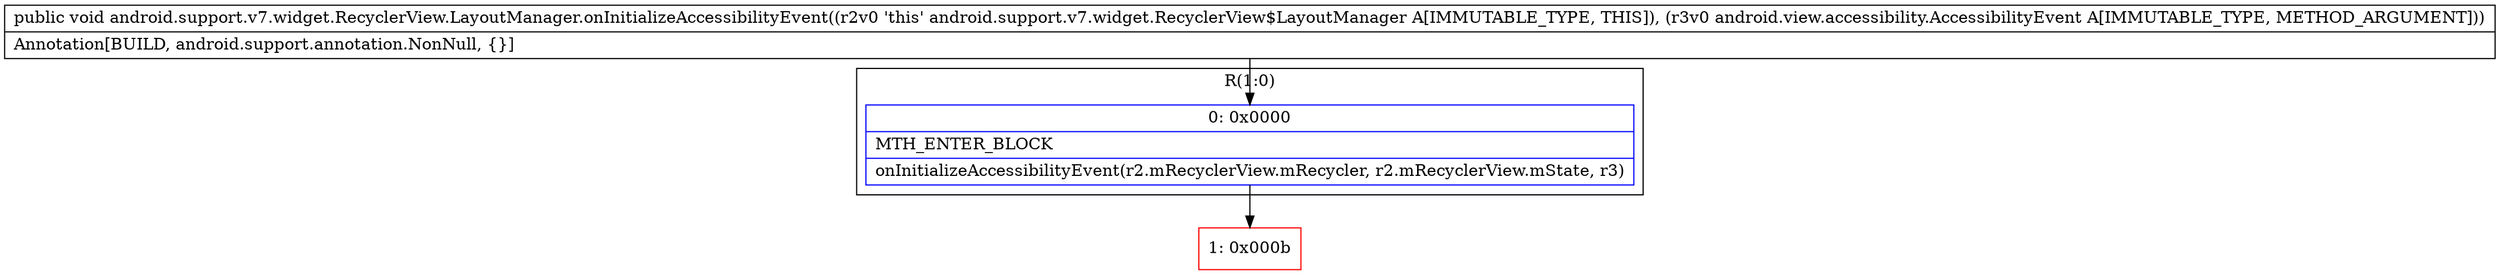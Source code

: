 digraph "CFG forandroid.support.v7.widget.RecyclerView.LayoutManager.onInitializeAccessibilityEvent(Landroid\/view\/accessibility\/AccessibilityEvent;)V" {
subgraph cluster_Region_1053738908 {
label = "R(1:0)";
node [shape=record,color=blue];
Node_0 [shape=record,label="{0\:\ 0x0000|MTH_ENTER_BLOCK\l|onInitializeAccessibilityEvent(r2.mRecyclerView.mRecycler, r2.mRecyclerView.mState, r3)\l}"];
}
Node_1 [shape=record,color=red,label="{1\:\ 0x000b}"];
MethodNode[shape=record,label="{public void android.support.v7.widget.RecyclerView.LayoutManager.onInitializeAccessibilityEvent((r2v0 'this' android.support.v7.widget.RecyclerView$LayoutManager A[IMMUTABLE_TYPE, THIS]), (r3v0 android.view.accessibility.AccessibilityEvent A[IMMUTABLE_TYPE, METHOD_ARGUMENT]))  | Annotation[BUILD, android.support.annotation.NonNull, \{\}]\l}"];
MethodNode -> Node_0;
Node_0 -> Node_1;
}

